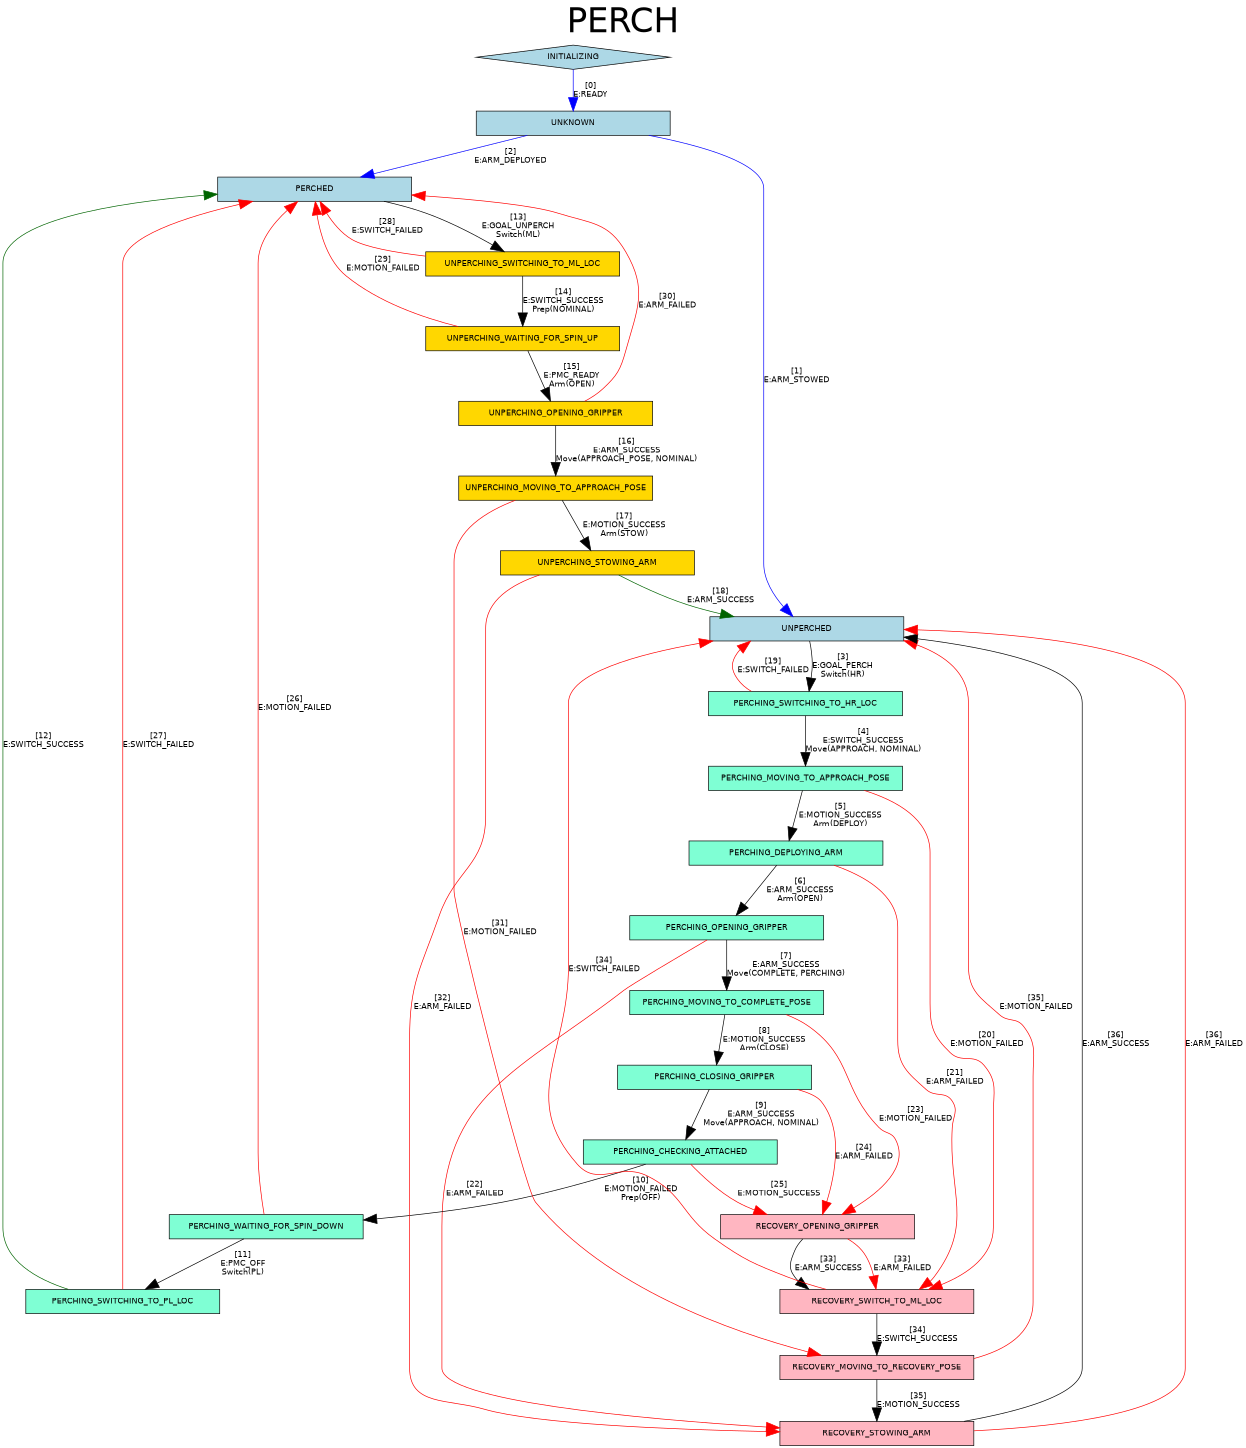 # dot -Tpdf perch_fsm.dot -o perch_fsm.pdf
digraph G {
  graph [label="PERCH\n", labelloc=t, fontsize=50];
  ratio="fill";
  size="8.3,11.7!";
  node [shape=box, width=4, fontsize=12, fontname="helvetica"];
  edge [arrowsize=2, weight=2., fontsize=12, fontname="helvetica"];
  fontname = "helvetica";

  node [shape=diamond, style=filled, fillcolor=lightblue, color=black];
  INITIALIZING;

  node [shape=box, style=filled, fillcolor=lightblue, color=black];
  UNKNOWN;
  PERCHED;
  UNPERCHED;

  node [shape=box, style=filled, fillcolor=aquamarine, color=black];
  PERCHING_SWITCHING_TO_HR_LOC;
  PERCHING_MOVING_TO_APPROACH_POSE;
  PERCHING_DEPLOYING_ARM;
  PERCHING_OPENING_GRIPPER;
  PERCHING_MOVING_TO_COMPLETE_POSE;
  PERCHING_CLOSING_GRIPPER;
  PERCHING_CHECKING_ATTACHED;
  PERCHING_WAITING_FOR_SPIN_DOWN;
  PERCHING_SWITCHING_TO_PL_LOC;

  node [shape=box, style=filled, fillcolor=gold, color=black];
  UNPERCHING_SWITCHING_TO_ML_LOC;
  UNPERCHING_WAITING_FOR_SPIN_UP;
  UNPERCHING_OPENING_GRIPPER;
  UNPERCHING_MOVING_TO_APPROACH_POSE;
  UNPERCHING_STOWING_ARM;


  node [shape=box, style=filled, fillcolor=lightpink, color=black];
  RECOVERY_OPENING_GRIPPER;
  RECOVERY_MOVING_TO_RECOVERY_POSE;
  RECOVERY_STOWING_ARM;
  RECOVERY_SWITCH_TO_ML_LOC;

  # Transparent state changes
  INITIALIZING -> UNKNOWN
    [label="[0]\nE:READY", color=blue];
  UNKNOWN -> UNPERCHED
    [label="[1]\nE:ARM_STOWED", color=blue];
  UNKNOWN -> PERCHED
    [label="[2]\nE:ARM_DEPLOYED", color=blue];

  # Nominal perch
  UNPERCHED -> PERCHING_SWITCHING_TO_HR_LOC
    [label="[3]\nE:GOAL_PERCH\nSwitch(HR)"];
  PERCHING_SWITCHING_TO_HR_LOC -> PERCHING_MOVING_TO_APPROACH_POSE
    [label="[4]\nE:SWITCH_SUCCESS\nMove(APPROACH, NOMINAL)"];
  PERCHING_MOVING_TO_APPROACH_POSE -> PERCHING_DEPLOYING_ARM
    [label="[5]\nE:MOTION_SUCCESS\nArm(DEPLOY)"];
  PERCHING_DEPLOYING_ARM -> PERCHING_OPENING_GRIPPER
    [label="[6]\nE:ARM_SUCCESS\nArm(OPEN)"];
  PERCHING_OPENING_GRIPPER -> PERCHING_MOVING_TO_COMPLETE_POSE
    [label="[7]\nE:ARM_SUCCESS\nMove(COMPLETE, PERCHING)"];
  PERCHING_MOVING_TO_COMPLETE_POSE -> PERCHING_CLOSING_GRIPPER
    [label="[8]\nE:MOTION_SUCCESS\nArm(CLOSE)"];
  PERCHING_CLOSING_GRIPPER -> PERCHING_CHECKING_ATTACHED
    [label="[9]\nE:ARM_SUCCESS\nMove(APPROACH, NOMINAL)"];
  PERCHING_CHECKING_ATTACHED -> PERCHING_WAITING_FOR_SPIN_DOWN
    [label="[10]\nE:MOTION_FAILED\nPrep(OFF)"];
  PERCHING_WAITING_FOR_SPIN_DOWN -> PERCHING_SWITCHING_TO_PL_LOC
    [label="[11]\nE:PMC_OFF\nSwitch(PL)" ];
  PERCHING_SWITCHING_TO_PL_LOC -> PERCHED
    [label="[12]\nE:SWITCH_SUCCESS", color=darkgreen];

  # Nominal unperch
  PERCHED -> UNPERCHING_SWITCHING_TO_ML_LOC
    [label="[13]\nE:GOAL_UNPERCH\nSwitch(ML)"];
  UNPERCHING_SWITCHING_TO_ML_LOC -> UNPERCHING_WAITING_FOR_SPIN_UP
    [label="[14]\nE:SWITCH_SUCCESS\nPrep(NOMINAL)"];
  UNPERCHING_WAITING_FOR_SPIN_UP -> UNPERCHING_OPENING_GRIPPER
    [label="[15]\nE:PMC_READY\nArm(OPEN)"];
  UNPERCHING_OPENING_GRIPPER -> UNPERCHING_MOVING_TO_APPROACH_POSE
    [label="[16]\nE:ARM_SUCCESS\nMove(APPROACH_POSE, NOMINAL)"];
  UNPERCHING_MOVING_TO_APPROACH_POSE -> UNPERCHING_STOWING_ARM
    [label="[17]\nE:MOTION_SUCCESS\nArm(STOW)"];
  UNPERCHING_STOWING_ARM -> UNPERCHED
    [label="[18]\nE:ARM_SUCCESS", color=darkgreen];

  # Off-nominal states
  # perch
  PERCHING_SWITCHING_TO_HR_LOC -> UNPERCHED
    [label="[19]\nE:SWITCH_FAILED", color=red];
  PERCHING_MOVING_TO_APPROACH_POSE -> RECOVERY_SWITCH_TO_ML_LOC
    [label="[20]\nE:MOTION_FAILED", color=red];
  PERCHING_DEPLOYING_ARM -> RECOVERY_SWITCH_TO_ML_LOC
    [label="[21]\nE:ARM_FAILED", color=red];
  PERCHING_OPENING_GRIPPER -> RECOVERY_STOWING_ARM
    [label="[22]\nE:ARM_FAILED", color=red];
  PERCHING_MOVING_TO_COMPLETE_POSE -> RECOVERY_OPENING_GRIPPER
    [label="[23]\nE:MOTION_FAILED", color=red];
  PERCHING_CLOSING_GRIPPER -> RECOVERY_OPENING_GRIPPER
    [label="[24]\nE:ARM_FAILED", color=red];
  PERCHING_CHECKING_ATTACHED -> RECOVERY_OPENING_GRIPPER
    [label="[25]\nE:MOTION_SUCCESS", color=red];
  PERCHING_WAITING_FOR_SPIN_DOWN -> PERCHED
    [label="[26]\nE:MOTION_FAILED", color=red];
  PERCHING_SWITCHING_TO_PL_LOC -> PERCHED
    [label="[27]\nE:SWITCH_FAILED", color=red];

  # unperch
  UNPERCHING_SWITCHING_TO_ML_LOC -> PERCHED
    [label="[28]\nE:SWITCH_FAILED", color=red];
  UNPERCHING_WAITING_FOR_SPIN_UP -> PERCHED
    [label="[29]\nE:MOTION_FAILED", color=red];
  UNPERCHING_OPENING_GRIPPER -> PERCHED
    [label="[30]\nE:ARM_FAILED", color=red];
  UNPERCHING_MOVING_TO_APPROACH_POSE -> RECOVERY_MOVING_TO_RECOVERY_POSE
    [label="[31]\nE:MOTION_FAILED", color=red];
  UNPERCHING_STOWING_ARM -> RECOVERY_STOWING_ARM
    [label="[32]\nE:ARM_FAILED", color=red];

  # Recovery
  RECOVERY_OPENING_GRIPPER -> RECOVERY_SWITCH_TO_ML_LOC
    [label="[33]\nE:ARM_SUCCESS", color=black];
  RECOVERY_OPENING_GRIPPER -> RECOVERY_SWITCH_TO_ML_LOC
    [label="[33]\nE:ARM_FAILED", color=red];
  RECOVERY_SWITCH_TO_ML_LOC -> RECOVERY_MOVING_TO_RECOVERY_POSE
    [label="[34]\nE:SWITCH_SUCCESS", color=black];
  RECOVERY_SWITCH_TO_ML_LOC -> UNPERCHED
    [label="[34]\nE:SWITCH_FAILED", color=red];
  RECOVERY_MOVING_TO_RECOVERY_POSE -> RECOVERY_STOWING_ARM
    [label="[35]\nE:MOTION_SUCCESS", color=black];
  RECOVERY_MOVING_TO_RECOVERY_POSE -> UNPERCHED
    [label="[35]\nE:MOTION_FAILED", color=red];
  RECOVERY_STOWING_ARM -> UNPERCHED
    [label="[36]\nE:ARM_SUCCESS", color=black];
  RECOVERY_STOWING_ARM -> UNPERCHED
    [label="[36]\nE:ARM_FAILED", color=red];
}
